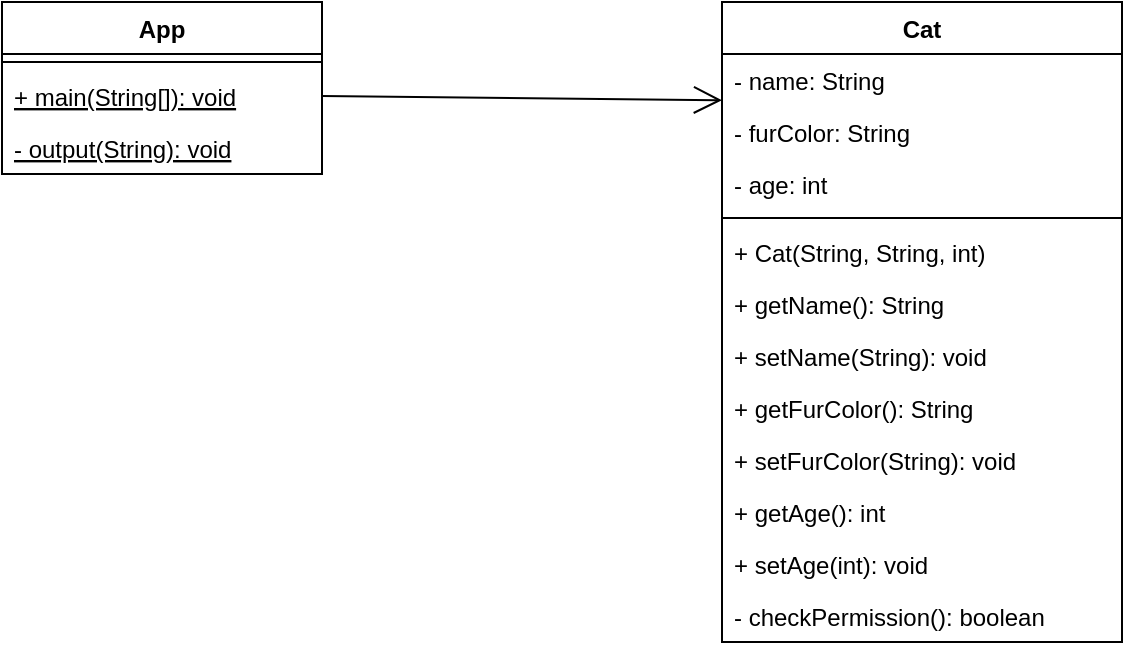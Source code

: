 <mxfile>
    <diagram name="App / Cat" id="seOgi6E_YYIxVNgKrndI">
        <mxGraphModel dx="617" dy="448" grid="1" gridSize="10" guides="1" tooltips="1" connect="1" arrows="1" fold="1" page="1" pageScale="1" pageWidth="827" pageHeight="1169" math="0" shadow="0">
            <root>
                <mxCell id="U2OBzzkkWx3GwxSl6DcJ-0"/>
                <mxCell id="U2OBzzkkWx3GwxSl6DcJ-1" parent="U2OBzzkkWx3GwxSl6DcJ-0"/>
                <mxCell id="U2OBzzkkWx3GwxSl6DcJ-2" value="Cat" style="swimlane;fontStyle=1;align=center;verticalAlign=top;childLayout=stackLayout;horizontal=1;startSize=26;horizontalStack=0;resizeParent=1;resizeParentMax=0;resizeLast=0;collapsible=1;marginBottom=0;" parent="U2OBzzkkWx3GwxSl6DcJ-1" vertex="1">
                    <mxGeometry x="520" y="80" width="200" height="320" as="geometry"/>
                </mxCell>
                <mxCell id="U2OBzzkkWx3GwxSl6DcJ-3" value="- name: String" style="text;strokeColor=none;fillColor=none;align=left;verticalAlign=top;spacingLeft=4;spacingRight=4;overflow=hidden;rotatable=0;points=[[0,0.5],[1,0.5]];portConstraint=eastwest;" parent="U2OBzzkkWx3GwxSl6DcJ-2" vertex="1">
                    <mxGeometry y="26" width="200" height="26" as="geometry"/>
                </mxCell>
                <mxCell id="U2OBzzkkWx3GwxSl6DcJ-4" value="- furColor: String" style="text;strokeColor=none;fillColor=none;align=left;verticalAlign=top;spacingLeft=4;spacingRight=4;overflow=hidden;rotatable=0;points=[[0,0.5],[1,0.5]];portConstraint=eastwest;" parent="U2OBzzkkWx3GwxSl6DcJ-2" vertex="1">
                    <mxGeometry y="52" width="200" height="26" as="geometry"/>
                </mxCell>
                <mxCell id="U2OBzzkkWx3GwxSl6DcJ-5" value="- age: int" style="text;strokeColor=none;fillColor=none;align=left;verticalAlign=top;spacingLeft=4;spacingRight=4;overflow=hidden;rotatable=0;points=[[0,0.5],[1,0.5]];portConstraint=eastwest;" parent="U2OBzzkkWx3GwxSl6DcJ-2" vertex="1">
                    <mxGeometry y="78" width="200" height="26" as="geometry"/>
                </mxCell>
                <mxCell id="U2OBzzkkWx3GwxSl6DcJ-6" value="" style="line;strokeWidth=1;fillColor=none;align=left;verticalAlign=middle;spacingTop=-1;spacingLeft=3;spacingRight=3;rotatable=0;labelPosition=right;points=[];portConstraint=eastwest;strokeColor=inherit;" parent="U2OBzzkkWx3GwxSl6DcJ-2" vertex="1">
                    <mxGeometry y="104" width="200" height="8" as="geometry"/>
                </mxCell>
                <mxCell id="U2OBzzkkWx3GwxSl6DcJ-7" value="+ Cat(String, String, int)" style="text;strokeColor=none;fillColor=none;align=left;verticalAlign=top;spacingLeft=4;spacingRight=4;overflow=hidden;rotatable=0;points=[[0,0.5],[1,0.5]];portConstraint=eastwest;" parent="U2OBzzkkWx3GwxSl6DcJ-2" vertex="1">
                    <mxGeometry y="112" width="200" height="26" as="geometry"/>
                </mxCell>
                <mxCell id="U2OBzzkkWx3GwxSl6DcJ-8" value="+ getName(): String" style="text;strokeColor=none;fillColor=none;align=left;verticalAlign=top;spacingLeft=4;spacingRight=4;overflow=hidden;rotatable=0;points=[[0,0.5],[1,0.5]];portConstraint=eastwest;" parent="U2OBzzkkWx3GwxSl6DcJ-2" vertex="1">
                    <mxGeometry y="138" width="200" height="26" as="geometry"/>
                </mxCell>
                <mxCell id="U2OBzzkkWx3GwxSl6DcJ-9" value="+ setName(String): void" style="text;strokeColor=none;fillColor=none;align=left;verticalAlign=top;spacingLeft=4;spacingRight=4;overflow=hidden;rotatable=0;points=[[0,0.5],[1,0.5]];portConstraint=eastwest;" parent="U2OBzzkkWx3GwxSl6DcJ-2" vertex="1">
                    <mxGeometry y="164" width="200" height="26" as="geometry"/>
                </mxCell>
                <mxCell id="U2OBzzkkWx3GwxSl6DcJ-10" value="+ getFurColor(): String" style="text;strokeColor=none;fillColor=none;align=left;verticalAlign=top;spacingLeft=4;spacingRight=4;overflow=hidden;rotatable=0;points=[[0,0.5],[1,0.5]];portConstraint=eastwest;" parent="U2OBzzkkWx3GwxSl6DcJ-2" vertex="1">
                    <mxGeometry y="190" width="200" height="26" as="geometry"/>
                </mxCell>
                <mxCell id="U2OBzzkkWx3GwxSl6DcJ-11" value="+ setFurColor(String): void" style="text;strokeColor=none;fillColor=none;align=left;verticalAlign=top;spacingLeft=4;spacingRight=4;overflow=hidden;rotatable=0;points=[[0,0.5],[1,0.5]];portConstraint=eastwest;" parent="U2OBzzkkWx3GwxSl6DcJ-2" vertex="1">
                    <mxGeometry y="216" width="200" height="26" as="geometry"/>
                </mxCell>
                <mxCell id="U2OBzzkkWx3GwxSl6DcJ-12" value="+ getAge(): int" style="text;strokeColor=none;fillColor=none;align=left;verticalAlign=top;spacingLeft=4;spacingRight=4;overflow=hidden;rotatable=0;points=[[0,0.5],[1,0.5]];portConstraint=eastwest;" parent="U2OBzzkkWx3GwxSl6DcJ-2" vertex="1">
                    <mxGeometry y="242" width="200" height="26" as="geometry"/>
                </mxCell>
                <mxCell id="U2OBzzkkWx3GwxSl6DcJ-13" value="+ setAge(int): void" style="text;strokeColor=none;fillColor=none;align=left;verticalAlign=top;spacingLeft=4;spacingRight=4;overflow=hidden;rotatable=0;points=[[0,0.5],[1,0.5]];portConstraint=eastwest;" parent="U2OBzzkkWx3GwxSl6DcJ-2" vertex="1">
                    <mxGeometry y="268" width="200" height="26" as="geometry"/>
                </mxCell>
                <mxCell id="U2OBzzkkWx3GwxSl6DcJ-14" value="- checkPermission(): boolean" style="text;strokeColor=none;fillColor=none;align=left;verticalAlign=top;spacingLeft=4;spacingRight=4;overflow=hidden;rotatable=0;points=[[0,0.5],[1,0.5]];portConstraint=eastwest;" parent="U2OBzzkkWx3GwxSl6DcJ-2" vertex="1">
                    <mxGeometry y="294" width="200" height="26" as="geometry"/>
                </mxCell>
                <mxCell id="__v72zaVcLgS8lT9iHOd-0" value="App" style="swimlane;fontStyle=1;align=center;verticalAlign=top;childLayout=stackLayout;horizontal=1;startSize=26;horizontalStack=0;resizeParent=1;resizeParentMax=0;resizeLast=0;collapsible=1;marginBottom=0;" parent="U2OBzzkkWx3GwxSl6DcJ-1" vertex="1">
                    <mxGeometry x="160" y="80" width="160" height="86" as="geometry"/>
                </mxCell>
                <mxCell id="__v72zaVcLgS8lT9iHOd-2" value="" style="line;strokeWidth=1;fillColor=none;align=left;verticalAlign=middle;spacingTop=-1;spacingLeft=3;spacingRight=3;rotatable=0;labelPosition=right;points=[];portConstraint=eastwest;strokeColor=inherit;" parent="__v72zaVcLgS8lT9iHOd-0" vertex="1">
                    <mxGeometry y="26" width="160" height="8" as="geometry"/>
                </mxCell>
                <mxCell id="__v72zaVcLgS8lT9iHOd-3" value="+ main(String[]): void" style="text;strokeColor=none;fillColor=none;align=left;verticalAlign=top;spacingLeft=4;spacingRight=4;overflow=hidden;rotatable=0;points=[[0,0.5],[1,0.5]];portConstraint=eastwest;fontStyle=4" parent="__v72zaVcLgS8lT9iHOd-0" vertex="1">
                    <mxGeometry y="34" width="160" height="26" as="geometry"/>
                </mxCell>
                <mxCell id="__v72zaVcLgS8lT9iHOd-4" value="- output(String): void" style="text;strokeColor=none;fillColor=none;align=left;verticalAlign=top;spacingLeft=4;spacingRight=4;overflow=hidden;rotatable=0;points=[[0,0.5],[1,0.5]];portConstraint=eastwest;fontStyle=4" parent="__v72zaVcLgS8lT9iHOd-0" vertex="1">
                    <mxGeometry y="60" width="160" height="26" as="geometry"/>
                </mxCell>
                <mxCell id="oVOyvCEGTaQx_4tFPgYd-0" value="" style="endArrow=open;endFill=1;endSize=12;html=1;exitX=1;exitY=0.5;exitDx=0;exitDy=0;entryX=0;entryY=0.89;entryDx=0;entryDy=0;entryPerimeter=0;" parent="U2OBzzkkWx3GwxSl6DcJ-1" source="__v72zaVcLgS8lT9iHOd-3" target="U2OBzzkkWx3GwxSl6DcJ-3" edge="1">
                    <mxGeometry width="160" relative="1" as="geometry">
                        <mxPoint x="280" y="230" as="sourcePoint"/>
                        <mxPoint x="380" y="220" as="targetPoint"/>
                    </mxGeometry>
                </mxCell>
            </root>
        </mxGraphModel>
    </diagram>
    <diagram id="SfgmUaZRJK0EnGblcWaD" name="Cat_1">
        <mxGraphModel dx="653" dy="731" grid="1" gridSize="10" guides="1" tooltips="1" connect="1" arrows="1" fold="1" page="1" pageScale="1" pageWidth="827" pageHeight="1169" math="0" shadow="0">
            <root>
                <mxCell id="0"/>
                <mxCell id="1" parent="0"/>
                <mxCell id="2" value="Cat" style="swimlane;fontStyle=1;align=center;verticalAlign=top;childLayout=stackLayout;horizontal=1;startSize=26;horizontalStack=0;resizeParent=1;resizeParentMax=0;resizeLast=0;collapsible=1;marginBottom=0;" parent="1" vertex="1">
                    <mxGeometry x="320" y="80" width="200" height="320" as="geometry"/>
                </mxCell>
                <mxCell id="3" value="- name: String" style="text;strokeColor=none;fillColor=none;align=left;verticalAlign=top;spacingLeft=4;spacingRight=4;overflow=hidden;rotatable=0;points=[[0,0.5],[1,0.5]];portConstraint=eastwest;" parent="2" vertex="1">
                    <mxGeometry y="26" width="200" height="26" as="geometry"/>
                </mxCell>
                <mxCell id="12" value="- furColor: String" style="text;strokeColor=none;fillColor=none;align=left;verticalAlign=top;spacingLeft=4;spacingRight=4;overflow=hidden;rotatable=0;points=[[0,0.5],[1,0.5]];portConstraint=eastwest;" parent="2" vertex="1">
                    <mxGeometry y="52" width="200" height="26" as="geometry"/>
                </mxCell>
                <mxCell id="10" value="- age: int" style="text;strokeColor=none;fillColor=none;align=left;verticalAlign=top;spacingLeft=4;spacingRight=4;overflow=hidden;rotatable=0;points=[[0,0.5],[1,0.5]];portConstraint=eastwest;" parent="2" vertex="1">
                    <mxGeometry y="78" width="200" height="26" as="geometry"/>
                </mxCell>
                <mxCell id="4" value="" style="line;strokeWidth=1;fillColor=none;align=left;verticalAlign=middle;spacingTop=-1;spacingLeft=3;spacingRight=3;rotatable=0;labelPosition=right;points=[];portConstraint=eastwest;strokeColor=inherit;" parent="2" vertex="1">
                    <mxGeometry y="104" width="200" height="8" as="geometry"/>
                </mxCell>
                <mxCell id="5" value="+ Cat(String, String, int)" style="text;strokeColor=none;fillColor=none;align=left;verticalAlign=top;spacingLeft=4;spacingRight=4;overflow=hidden;rotatable=0;points=[[0,0.5],[1,0.5]];portConstraint=eastwest;" parent="2" vertex="1">
                    <mxGeometry y="112" width="200" height="26" as="geometry"/>
                </mxCell>
                <mxCell id="13" value="+ getName(): String" style="text;strokeColor=none;fillColor=none;align=left;verticalAlign=top;spacingLeft=4;spacingRight=4;overflow=hidden;rotatable=0;points=[[0,0.5],[1,0.5]];portConstraint=eastwest;" parent="2" vertex="1">
                    <mxGeometry y="138" width="200" height="26" as="geometry"/>
                </mxCell>
                <mxCell id="15" value="+ setName(String): void" style="text;strokeColor=none;fillColor=none;align=left;verticalAlign=top;spacingLeft=4;spacingRight=4;overflow=hidden;rotatable=0;points=[[0,0.5],[1,0.5]];portConstraint=eastwest;" parent="2" vertex="1">
                    <mxGeometry y="164" width="200" height="26" as="geometry"/>
                </mxCell>
                <mxCell id="16" value="+ getFurColor(): String" style="text;strokeColor=none;fillColor=none;align=left;verticalAlign=top;spacingLeft=4;spacingRight=4;overflow=hidden;rotatable=0;points=[[0,0.5],[1,0.5]];portConstraint=eastwest;" parent="2" vertex="1">
                    <mxGeometry y="190" width="200" height="26" as="geometry"/>
                </mxCell>
                <mxCell id="18" value="+ setFurColor(String): void" style="text;strokeColor=none;fillColor=none;align=left;verticalAlign=top;spacingLeft=4;spacingRight=4;overflow=hidden;rotatable=0;points=[[0,0.5],[1,0.5]];portConstraint=eastwest;" parent="2" vertex="1">
                    <mxGeometry y="216" width="200" height="26" as="geometry"/>
                </mxCell>
                <mxCell id="17" value="+ getAge(): int" style="text;strokeColor=none;fillColor=none;align=left;verticalAlign=top;spacingLeft=4;spacingRight=4;overflow=hidden;rotatable=0;points=[[0,0.5],[1,0.5]];portConstraint=eastwest;" parent="2" vertex="1">
                    <mxGeometry y="242" width="200" height="26" as="geometry"/>
                </mxCell>
                <mxCell id="19" value="+ setAge(int): void" style="text;strokeColor=none;fillColor=none;align=left;verticalAlign=top;spacingLeft=4;spacingRight=4;overflow=hidden;rotatable=0;points=[[0,0.5],[1,0.5]];portConstraint=eastwest;" parent="2" vertex="1">
                    <mxGeometry y="268" width="200" height="26" as="geometry"/>
                </mxCell>
                <mxCell id="20" value="- checkPermission(): boolean" style="text;strokeColor=none;fillColor=none;align=left;verticalAlign=top;spacingLeft=4;spacingRight=4;overflow=hidden;rotatable=0;points=[[0,0.5],[1,0.5]];portConstraint=eastwest;" parent="2" vertex="1">
                    <mxGeometry y="294" width="200" height="26" as="geometry"/>
                </mxCell>
            </root>
        </mxGraphModel>
    </diagram>
    <diagram name="Cat_2" id="dj44jazqbiqKPl1LgXi8">
        <mxGraphModel dx="617" dy="448" grid="1" gridSize="10" guides="1" tooltips="1" connect="1" arrows="1" fold="1" page="1" pageScale="1" pageWidth="827" pageHeight="1169" math="0" shadow="0">
            <root>
                <mxCell id="uAX7xuMHbxAlAN_PrPhD-0"/>
                <mxCell id="uAX7xuMHbxAlAN_PrPhD-1" parent="uAX7xuMHbxAlAN_PrPhD-0"/>
                <mxCell id="uAX7xuMHbxAlAN_PrPhD-2" value="Cat" style="swimlane;fontStyle=1;align=center;verticalAlign=top;childLayout=stackLayout;horizontal=1;startSize=26;horizontalStack=0;resizeParent=1;resizeParentMax=0;resizeLast=0;collapsible=1;marginBottom=0;" parent="uAX7xuMHbxAlAN_PrPhD-1" vertex="1">
                    <mxGeometry x="310" y="100" width="230" height="268" as="geometry"/>
                </mxCell>
                <mxCell id="uAX7xuMHbxAlAN_PrPhD-3" value="- name: String" style="text;strokeColor=none;fillColor=none;align=left;verticalAlign=top;spacingLeft=4;spacingRight=4;overflow=hidden;rotatable=0;points=[[0,0.5],[1,0.5]];portConstraint=eastwest;" parent="uAX7xuMHbxAlAN_PrPhD-2" vertex="1">
                    <mxGeometry y="26" width="230" height="26" as="geometry"/>
                </mxCell>
                <mxCell id="uAX7xuMHbxAlAN_PrPhD-4" value="- furColor: String" style="text;strokeColor=none;fillColor=none;align=left;verticalAlign=top;spacingLeft=4;spacingRight=4;overflow=hidden;rotatable=0;points=[[0,0.5],[1,0.5]];portConstraint=eastwest;" parent="uAX7xuMHbxAlAN_PrPhD-2" vertex="1">
                    <mxGeometry y="52" width="230" height="26" as="geometry"/>
                </mxCell>
                <mxCell id="uAX7xuMHbxAlAN_PrPhD-5" value="- age: int" style="text;strokeColor=none;fillColor=none;align=left;verticalAlign=top;spacingLeft=4;spacingRight=4;overflow=hidden;rotatable=0;points=[[0,0.5],[1,0.5]];portConstraint=eastwest;" parent="uAX7xuMHbxAlAN_PrPhD-2" vertex="1">
                    <mxGeometry y="78" width="230" height="26" as="geometry"/>
                </mxCell>
                <mxCell id="YJjHwfZjbp8_rahuLoJP-1" value="- boolean: isFemale&#10;" style="text;strokeColor=none;fillColor=none;align=left;verticalAlign=top;spacingLeft=4;spacingRight=4;overflow=hidden;rotatable=0;points=[[0,0.5],[1,0.5]];portConstraint=eastwest;" vertex="1" parent="uAX7xuMHbxAlAN_PrPhD-2">
                    <mxGeometry y="104" width="230" height="26" as="geometry"/>
                </mxCell>
                <mxCell id="YJjHwfZjbp8_rahuLoJP-2" value="- counter: int" style="text;strokeColor=none;fillColor=none;align=left;verticalAlign=top;spacingLeft=4;spacingRight=4;overflow=hidden;rotatable=0;points=[[0,0.5],[1,0.5]];portConstraint=eastwest;" vertex="1" parent="uAX7xuMHbxAlAN_PrPhD-2">
                    <mxGeometry y="130" width="230" height="26" as="geometry"/>
                </mxCell>
                <mxCell id="uAX7xuMHbxAlAN_PrPhD-6" value="" style="line;strokeWidth=1;fillColor=none;align=left;verticalAlign=middle;spacingTop=-1;spacingLeft=3;spacingRight=3;rotatable=0;labelPosition=right;points=[];portConstraint=eastwest;strokeColor=inherit;" parent="uAX7xuMHbxAlAN_PrPhD-2" vertex="1">
                    <mxGeometry y="156" width="230" height="8" as="geometry"/>
                </mxCell>
                <mxCell id="uAX7xuMHbxAlAN_PrPhD-7" value="+ Cat(String, String, int, boolean)" style="text;strokeColor=none;fillColor=none;align=left;verticalAlign=top;spacingLeft=4;spacingRight=4;overflow=hidden;rotatable=0;points=[[0,0.5],[1,0.5]];portConstraint=eastwest;" parent="uAX7xuMHbxAlAN_PrPhD-2" vertex="1">
                    <mxGeometry y="164" width="230" height="26" as="geometry"/>
                </mxCell>
                <mxCell id="uAX7xuMHbxAlAN_PrPhD-8" value="+ getStringAttributes(String): String" style="text;strokeColor=none;fillColor=none;align=left;verticalAlign=top;spacingLeft=4;spacingRight=4;overflow=hidden;rotatable=0;points=[[0,0.5],[1,0.5]];portConstraint=eastwest;" parent="uAX7xuMHbxAlAN_PrPhD-2" vertex="1">
                    <mxGeometry y="190" width="230" height="26" as="geometry"/>
                </mxCell>
                <mxCell id="uAX7xuMHbxAlAN_PrPhD-12" value="+ getAge(): String" style="text;strokeColor=none;fillColor=none;align=left;verticalAlign=top;spacingLeft=4;spacingRight=4;overflow=hidden;rotatable=0;points=[[0,0.5],[1,0.5]];portConstraint=eastwest;" parent="uAX7xuMHbxAlAN_PrPhD-2" vertex="1">
                    <mxGeometry y="216" width="230" height="26" as="geometry"/>
                </mxCell>
                <mxCell id="YJjHwfZjbp8_rahuLoJP-3" value="+ getAge(): String" style="text;strokeColor=none;fillColor=none;align=left;verticalAlign=top;spacingLeft=4;spacingRight=4;overflow=hidden;rotatable=0;points=[[0,0.5],[1,0.5]];portConstraint=eastwest;" vertex="1" parent="uAX7xuMHbxAlAN_PrPhD-2">
                    <mxGeometry y="242" width="230" height="26" as="geometry"/>
                </mxCell>
            </root>
        </mxGraphModel>
    </diagram>
</mxfile>